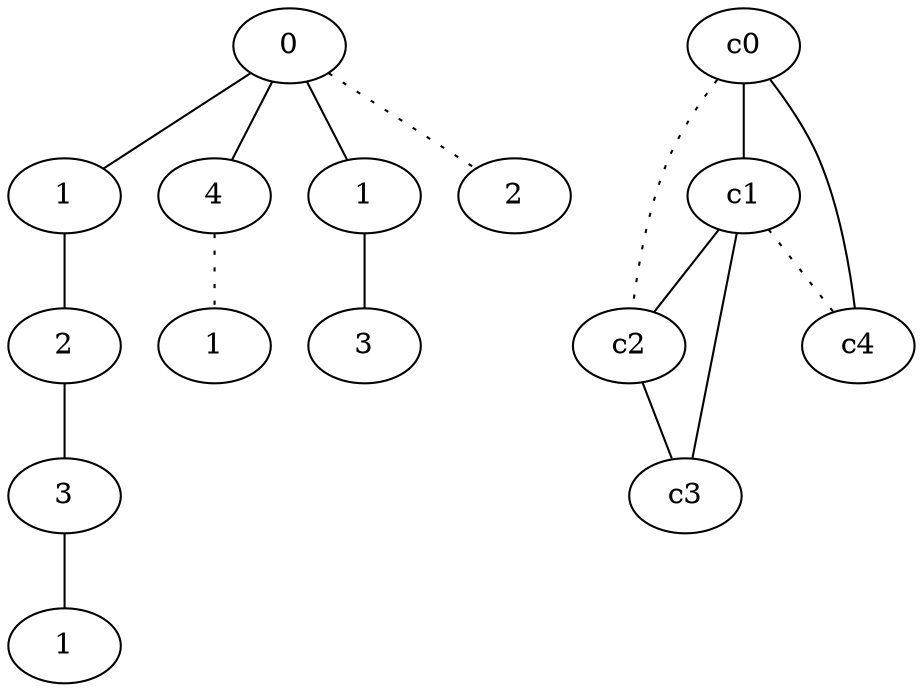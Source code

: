 graph {
a0[label=0];
a1[label=1];
a2[label=2];
a3[label=3];
a4[label=1];
a5[label=4];
a6[label=1];
a7[label=1];
a8[label=3];
a9[label=2];
a0 -- a1;
a0 -- a5;
a0 -- a7;
a0 -- a9 [style=dotted];
a1 -- a2;
a2 -- a3;
a3 -- a4;
a5 -- a6 [style=dotted];
a7 -- a8;
c0 -- c1;
c0 -- c2 [style=dotted];
c0 -- c4;
c1 -- c2;
c1 -- c3;
c1 -- c4 [style=dotted];
c2 -- c3;
}
